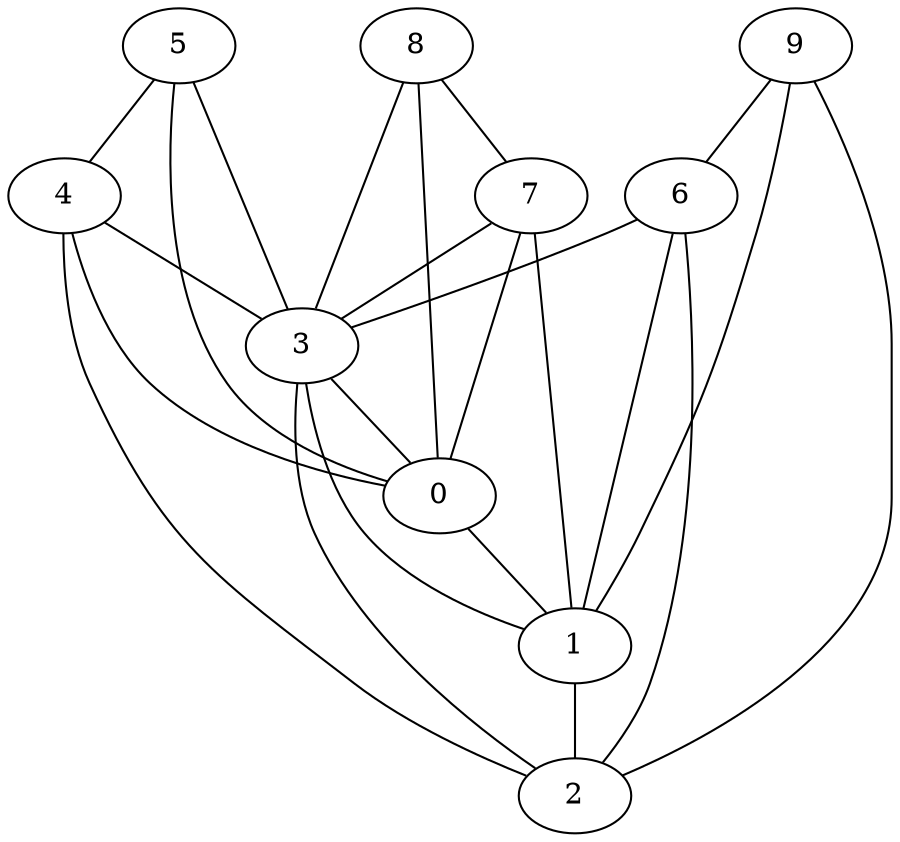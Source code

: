 graph {
    0 [ label = "0" ]
    1 [ label = "1" ]
    2 [ label = "2" ]
    3 [ label = "3" ]
    4 [ label = "4" ]
    5 [ label = "5" ]
    6 [ label = "6" ]
    7 [ label = "7" ]
    8 [ label = "8" ]
    9 [ label = "9" ]
    0 -- 1 [ ]
    9 -- 6 [ ]
    1 -- 2 [ ]
    3 -- 0 [ ]
    3 -- 1 [ ]
    3 -- 2 [ ]
    4 -- 0 [ ]
    4 -- 2 [ ]
    4 -- 3 [ ]
    5 -- 0 [ ]
    5 -- 3 [ ]
    5 -- 4 [ ]
    6 -- 1 [ ]
    6 -- 2 [ ]
    6 -- 3 [ ]
    7 -- 0 [ ]
    7 -- 1 [ ]
    7 -- 3 [ ]
    8 -- 0 [ ]
    8 -- 3 [ ]
    8 -- 7 [ ]
    9 -- 1 [ ]
    9 -- 2 [ ]
}
